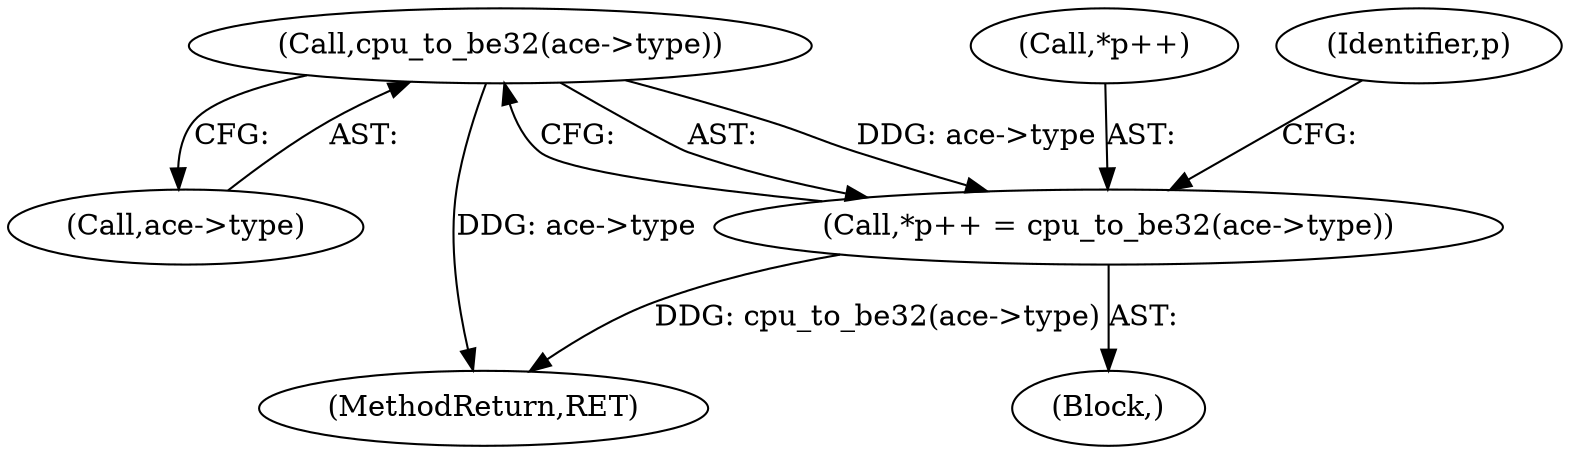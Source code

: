 digraph "0_linux_c70422f760c120480fee4de6c38804c72aa26bc1_12@pointer" {
"1000934" [label="(Call,cpu_to_be32(ace->type))"];
"1000930" [label="(Call,*p++ = cpu_to_be32(ace->type))"];
"1000918" [label="(Block,)"];
"1000935" [label="(Call,ace->type)"];
"1000934" [label="(Call,cpu_to_be32(ace->type))"];
"1000931" [label="(Call,*p++)"];
"1000930" [label="(Call,*p++ = cpu_to_be32(ace->type))"];
"1000941" [label="(Identifier,p)"];
"1001963" [label="(MethodReturn,RET)"];
"1000934" -> "1000930"  [label="AST: "];
"1000934" -> "1000935"  [label="CFG: "];
"1000935" -> "1000934"  [label="AST: "];
"1000930" -> "1000934"  [label="CFG: "];
"1000934" -> "1001963"  [label="DDG: ace->type"];
"1000934" -> "1000930"  [label="DDG: ace->type"];
"1000930" -> "1000918"  [label="AST: "];
"1000931" -> "1000930"  [label="AST: "];
"1000941" -> "1000930"  [label="CFG: "];
"1000930" -> "1001963"  [label="DDG: cpu_to_be32(ace->type)"];
}
